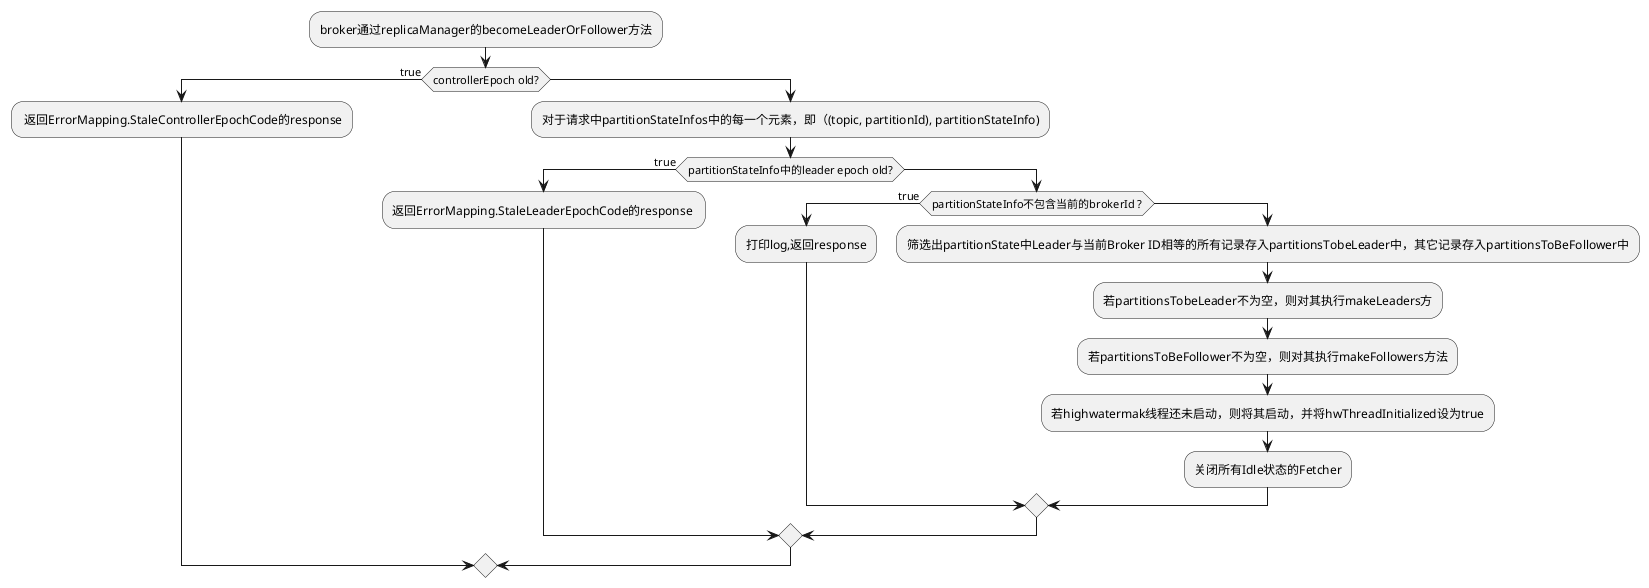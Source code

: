 @startuml
:broker通过replicaManager的becomeLeaderOrFollower方法;
if(controllerEpoch old?) then (true)
: 返回ErrorMapping.StaleControllerEpochCode的response;
else
:对于请求中partitionStateInfos中的每一个元素，即（(topic, partitionId), partitionStateInfo);
  if(partitionStateInfo中的leader epoch old?) then(true)
  :返回ErrorMapping.StaleLeaderEpochCode的response ;
  else
   if(partitionStateInfo不包含当前的brokerId ?) then (true)
   :打印log,返回response;
   else
   :筛选出partitionState中Leader与当前Broker ID相等的所有记录存入partitionsTobeLeader中，其它记录存入partitionsToBeFollower中;
   :若partitionsTobeLeader不为空，则对其执行makeLeaders方;
   :若partitionsToBeFollower不为空，则对其执行makeFollowers方法;
   :若highwatermak线程还未启动，则将其启动，并将hwThreadInitialized设为true;
   :关闭所有Idle状态的Fetcher;
   endif;
  endif
endif

@enduml